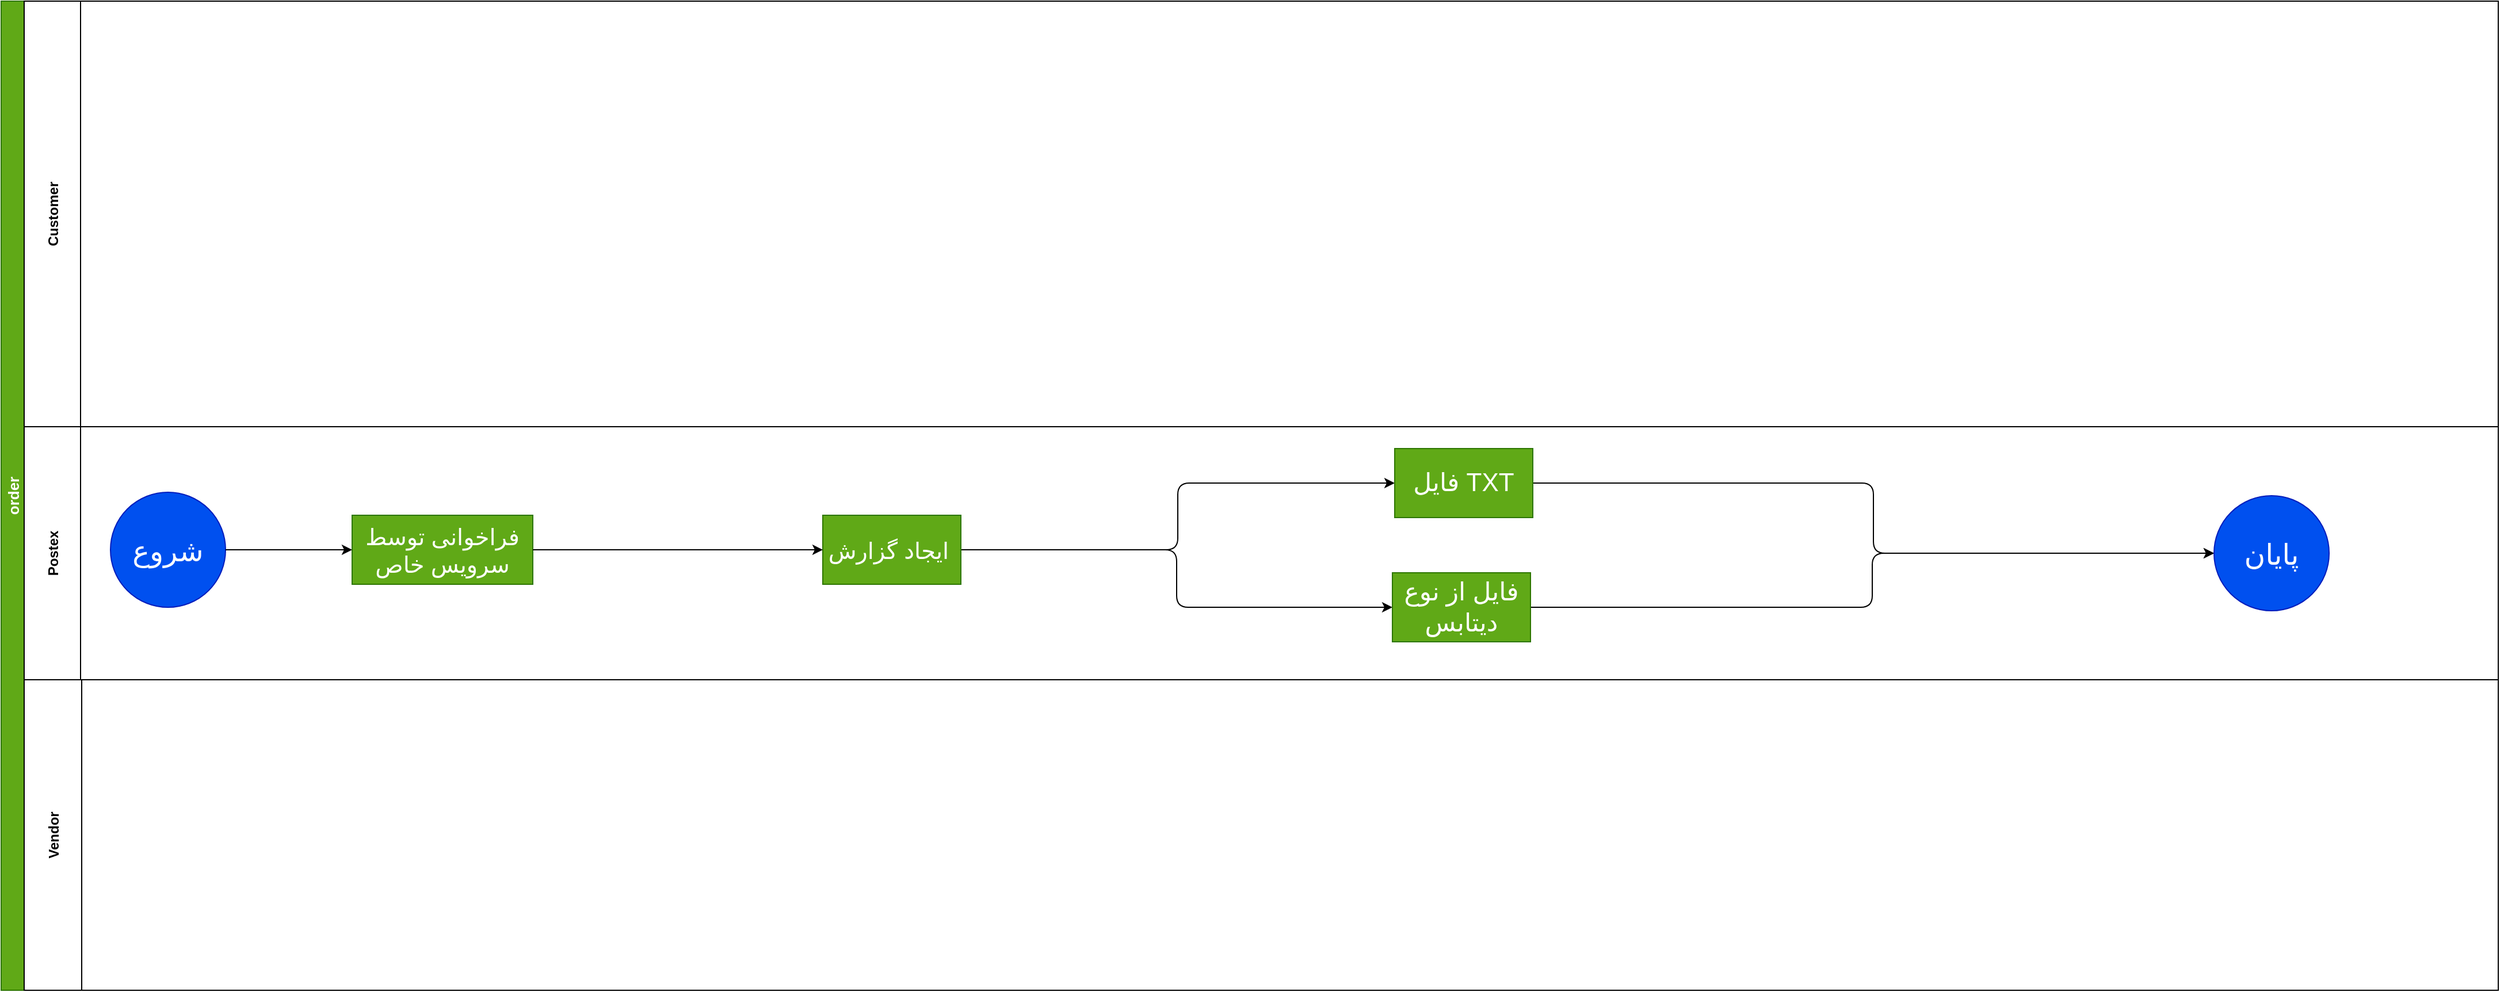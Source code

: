 <mxfile>
    <diagram id="H_5v4_dxa1Rt6mgXn0Bk" name="Page-1">
        <mxGraphModel dx="1489" dy="667" grid="0" gridSize="10" guides="1" tooltips="1" connect="1" arrows="1" fold="1" page="1" pageScale="1" pageWidth="2336" pageHeight="1654" math="0" shadow="0">
            <root>
                <mxCell id="0"/>
                <mxCell id="1" parent="0"/>
                <mxCell id="2" value="order" style="swimlane;childLayout=stackLayout;resizeParent=1;resizeParentMax=0;horizontal=0;startSize=20;horizontalStack=0;fillColor=#60a917;strokeColor=#2D7600;fontColor=#ffffff;fontSize=13;" parent="1" vertex="1">
                    <mxGeometry x="83" y="80" width="2170" height="860" as="geometry"/>
                </mxCell>
                <mxCell id="3" value="Customer" style="swimlane;startSize=49;horizontal=0;fillColor=default;" parent="2" vertex="1">
                    <mxGeometry x="20" width="2150" height="370" as="geometry"/>
                </mxCell>
                <mxCell id="5" value="Postex" style="swimlane;startSize=49;horizontal=0;" parent="2" vertex="1">
                    <mxGeometry x="20" y="370" width="2150" height="220" as="geometry"/>
                </mxCell>
                <mxCell id="107" style="edgeStyle=orthogonalEdgeStyle;html=1;exitX=1;exitY=0.5;exitDx=0;exitDy=0;entryX=0;entryY=0.5;entryDx=0;entryDy=0;fontSize=22;" edge="1" parent="5" source="78" target="99">
                    <mxGeometry relative="1" as="geometry"/>
                </mxCell>
                <mxCell id="108" style="edgeStyle=orthogonalEdgeStyle;html=1;exitX=1;exitY=0.5;exitDx=0;exitDy=0;entryX=0;entryY=0.5;entryDx=0;entryDy=0;fontSize=22;" edge="1" parent="5" source="78" target="103">
                    <mxGeometry relative="1" as="geometry"/>
                </mxCell>
                <mxCell id="78" value="&lt;font style=&quot;font-size: 20px&quot;&gt;ایجاد گزارش&amp;nbsp;&lt;/font&gt;" style="whiteSpace=wrap;html=1;fillColor=#60a917;strokeColor=#2D7600;fontColor=#ffffff;" parent="5" vertex="1">
                    <mxGeometry x="694" y="77" width="120" height="60" as="geometry"/>
                </mxCell>
                <mxCell id="4" value="&lt;font style=&quot;font-size: 25px&quot;&gt;شروع&lt;/font&gt;" style="ellipse;whiteSpace=wrap;html=1;aspect=fixed;fillColor=#0050ef;strokeColor=#001DBC;fontColor=#ffffff;" parent="5" vertex="1">
                    <mxGeometry x="75" y="57" width="100" height="100" as="geometry"/>
                </mxCell>
                <mxCell id="74" value="&lt;font style=&quot;font-size: 20px&quot;&gt;فراخوانی توسط سرویس خاص&lt;/font&gt;" style="whiteSpace=wrap;html=1;fillColor=#60a917;strokeColor=#2D7600;fontColor=#ffffff;" parent="5" vertex="1">
                    <mxGeometry x="285" y="77" width="157" height="60" as="geometry"/>
                </mxCell>
                <mxCell id="75" value="" style="edgeStyle=none;html=1;" parent="5" source="4" target="74" edge="1">
                    <mxGeometry relative="1" as="geometry"/>
                </mxCell>
                <mxCell id="77" value="" style="edgeStyle=none;html=1;fontSize=30;" parent="5" source="74" target="78" edge="1">
                    <mxGeometry relative="1" as="geometry">
                        <mxPoint x="508" y="107.0" as="targetPoint"/>
                    </mxGeometry>
                </mxCell>
                <mxCell id="105" style="edgeStyle=orthogonalEdgeStyle;html=1;exitX=1;exitY=0.5;exitDx=0;exitDy=0;fontSize=22;" edge="1" parent="5" source="99" target="29">
                    <mxGeometry relative="1" as="geometry"/>
                </mxCell>
                <mxCell id="99" value="&lt;font style=&quot;font-size: 22px&quot;&gt;فایل TXT&lt;/font&gt;" style="whiteSpace=wrap;html=1;fillColor=#60a917;strokeColor=#2D7600;fontColor=#ffffff;" vertex="1" parent="5">
                    <mxGeometry x="1191" y="19" width="120" height="60" as="geometry"/>
                </mxCell>
                <mxCell id="106" style="edgeStyle=orthogonalEdgeStyle;html=1;exitX=1;exitY=0.5;exitDx=0;exitDy=0;fontSize=22;" edge="1" parent="5" source="103" target="29">
                    <mxGeometry relative="1" as="geometry"/>
                </mxCell>
                <mxCell id="103" value="&lt;span style=&quot;font-size: 22px&quot;&gt;فایل از نوع دیتابس&lt;/span&gt;" style="whiteSpace=wrap;html=1;fillColor=#60a917;strokeColor=#2D7600;fontColor=#ffffff;" vertex="1" parent="5">
                    <mxGeometry x="1189" y="127" width="120" height="60" as="geometry"/>
                </mxCell>
                <mxCell id="29" value="&lt;font style=&quot;font-size: 25px&quot;&gt;پایان&lt;/font&gt;" style="ellipse;whiteSpace=wrap;html=1;aspect=fixed;fillColor=#0050ef;strokeColor=#001DBC;fontColor=#ffffff;" parent="5" vertex="1">
                    <mxGeometry x="1903" y="60" width="100" height="100" as="geometry"/>
                </mxCell>
                <mxCell id="6" value="Vendor" style="swimlane;startSize=50;horizontal=0;" parent="2" vertex="1">
                    <mxGeometry x="20" y="590" width="2150" height="270" as="geometry"/>
                </mxCell>
            </root>
        </mxGraphModel>
    </diagram>
</mxfile>
